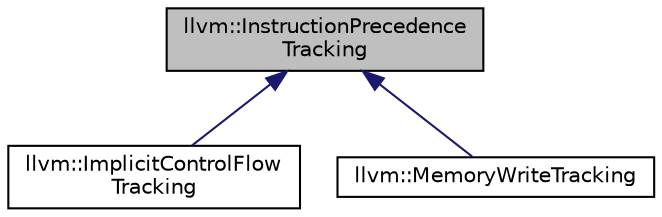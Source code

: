 digraph "llvm::InstructionPrecedenceTracking"
{
 // LATEX_PDF_SIZE
  bgcolor="transparent";
  edge [fontname="Helvetica",fontsize="10",labelfontname="Helvetica",labelfontsize="10"];
  node [fontname="Helvetica",fontsize="10",shape="box"];
  Node1 [label="llvm::InstructionPrecedence\lTracking",height=0.2,width=0.4,color="black", fillcolor="grey75", style="filled", fontcolor="black",tooltip=" "];
  Node1 -> Node2 [dir="back",color="midnightblue",fontsize="10",style="solid",fontname="Helvetica"];
  Node2 [label="llvm::ImplicitControlFlow\lTracking",height=0.2,width=0.4,color="black",URL="$classllvm_1_1ImplicitControlFlowTracking.html",tooltip="This class allows to keep track on instructions with implicit control flow."];
  Node1 -> Node3 [dir="back",color="midnightblue",fontsize="10",style="solid",fontname="Helvetica"];
  Node3 [label="llvm::MemoryWriteTracking",height=0.2,width=0.4,color="black",URL="$classllvm_1_1MemoryWriteTracking.html",tooltip=" "];
}
